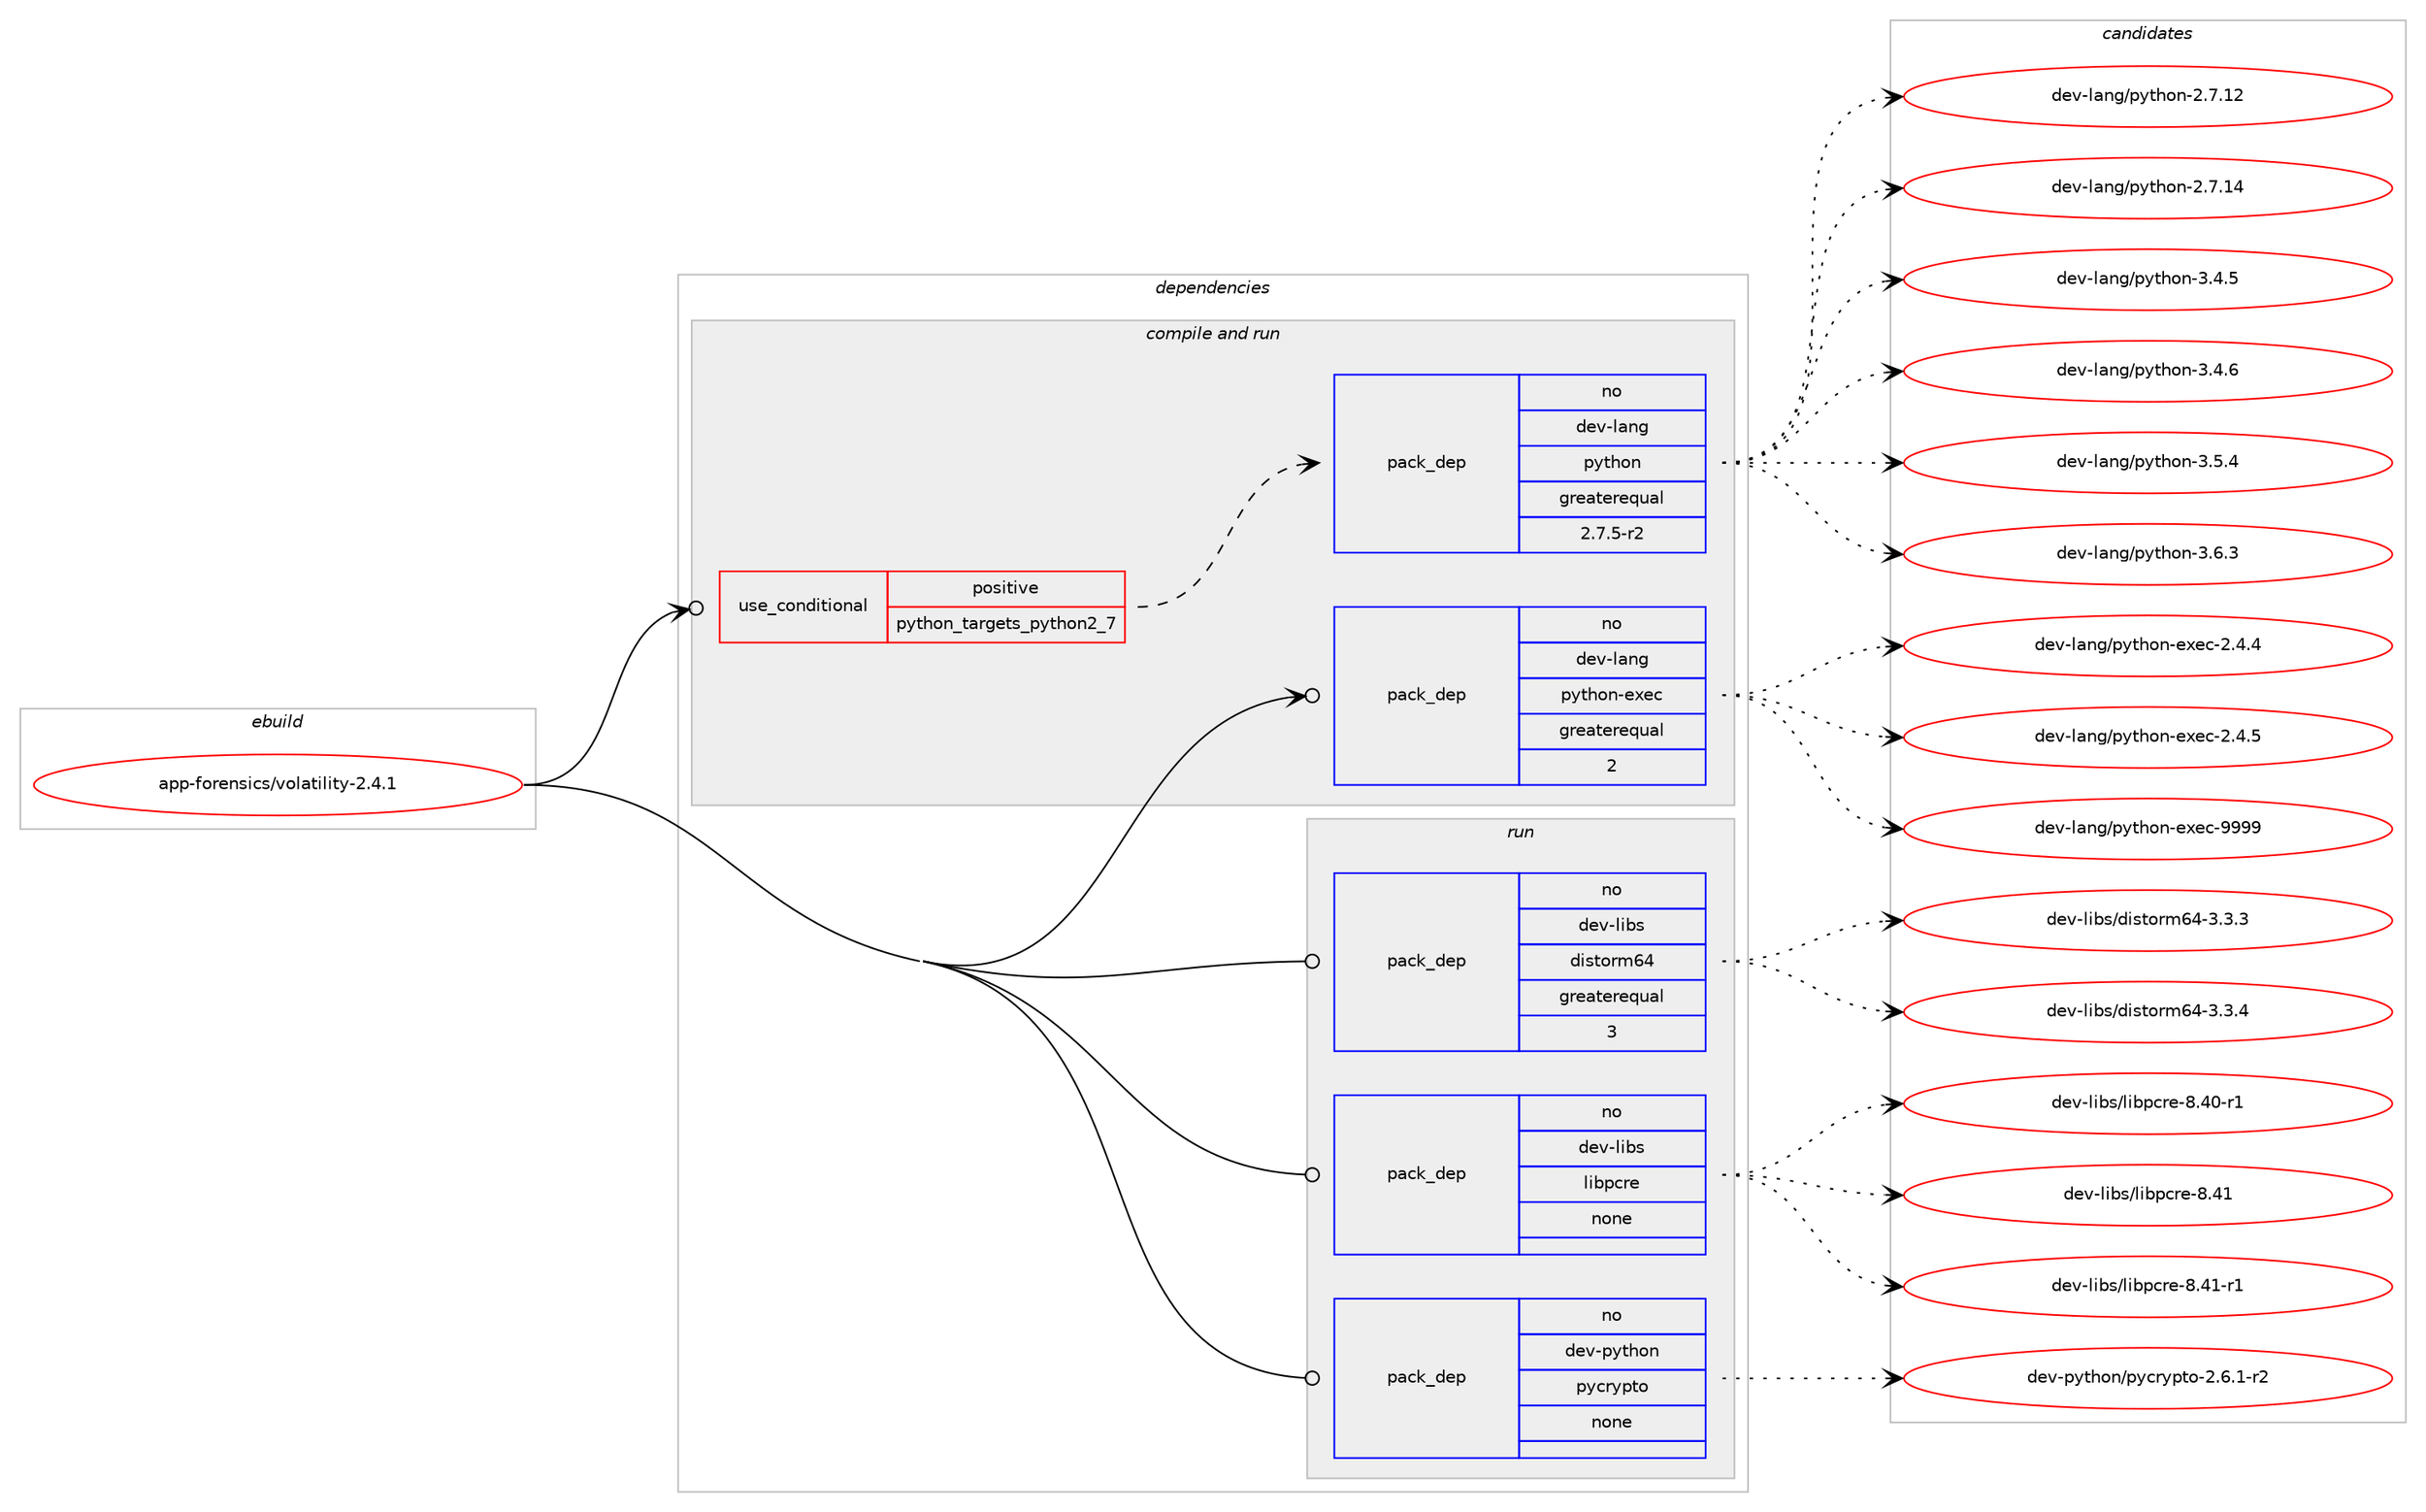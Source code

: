 digraph prolog {

# *************
# Graph options
# *************

newrank=true;
concentrate=true;
compound=true;
graph [rankdir=LR,fontname=Helvetica,fontsize=10,ranksep=1.5];#, ranksep=2.5, nodesep=0.2];
edge  [arrowhead=vee];
node  [fontname=Helvetica,fontsize=10];

# **********
# The ebuild
# **********

subgraph cluster_leftcol {
color=gray;
rank=same;
label=<<i>ebuild</i>>;
id [label="app-forensics/volatility-2.4.1", color=red, width=4, href="../app-forensics/volatility-2.4.1.svg"];
}

# ****************
# The dependencies
# ****************

subgraph cluster_midcol {
color=gray;
label=<<i>dependencies</i>>;
subgraph cluster_compile {
fillcolor="#eeeeee";
style=filled;
label=<<i>compile</i>>;
}
subgraph cluster_compileandrun {
fillcolor="#eeeeee";
style=filled;
label=<<i>compile and run</i>>;
subgraph cond11602 {
dependency41264 [label=<<TABLE BORDER="0" CELLBORDER="1" CELLSPACING="0" CELLPADDING="4"><TR><TD ROWSPAN="3" CELLPADDING="10">use_conditional</TD></TR><TR><TD>positive</TD></TR><TR><TD>python_targets_python2_7</TD></TR></TABLE>>, shape=none, color=red];
subgraph pack29023 {
dependency41265 [label=<<TABLE BORDER="0" CELLBORDER="1" CELLSPACING="0" CELLPADDING="4" WIDTH="220"><TR><TD ROWSPAN="6" CELLPADDING="30">pack_dep</TD></TR><TR><TD WIDTH="110">no</TD></TR><TR><TD>dev-lang</TD></TR><TR><TD>python</TD></TR><TR><TD>greaterequal</TD></TR><TR><TD>2.7.5-r2</TD></TR></TABLE>>, shape=none, color=blue];
}
dependency41264:e -> dependency41265:w [weight=20,style="dashed",arrowhead="vee"];
}
id:e -> dependency41264:w [weight=20,style="solid",arrowhead="odotvee"];
subgraph pack29024 {
dependency41266 [label=<<TABLE BORDER="0" CELLBORDER="1" CELLSPACING="0" CELLPADDING="4" WIDTH="220"><TR><TD ROWSPAN="6" CELLPADDING="30">pack_dep</TD></TR><TR><TD WIDTH="110">no</TD></TR><TR><TD>dev-lang</TD></TR><TR><TD>python-exec</TD></TR><TR><TD>greaterequal</TD></TR><TR><TD>2</TD></TR></TABLE>>, shape=none, color=blue];
}
id:e -> dependency41266:w [weight=20,style="solid",arrowhead="odotvee"];
}
subgraph cluster_run {
fillcolor="#eeeeee";
style=filled;
label=<<i>run</i>>;
subgraph pack29025 {
dependency41267 [label=<<TABLE BORDER="0" CELLBORDER="1" CELLSPACING="0" CELLPADDING="4" WIDTH="220"><TR><TD ROWSPAN="6" CELLPADDING="30">pack_dep</TD></TR><TR><TD WIDTH="110">no</TD></TR><TR><TD>dev-libs</TD></TR><TR><TD>distorm64</TD></TR><TR><TD>greaterequal</TD></TR><TR><TD>3</TD></TR></TABLE>>, shape=none, color=blue];
}
id:e -> dependency41267:w [weight=20,style="solid",arrowhead="odot"];
subgraph pack29026 {
dependency41268 [label=<<TABLE BORDER="0" CELLBORDER="1" CELLSPACING="0" CELLPADDING="4" WIDTH="220"><TR><TD ROWSPAN="6" CELLPADDING="30">pack_dep</TD></TR><TR><TD WIDTH="110">no</TD></TR><TR><TD>dev-libs</TD></TR><TR><TD>libpcre</TD></TR><TR><TD>none</TD></TR><TR><TD></TD></TR></TABLE>>, shape=none, color=blue];
}
id:e -> dependency41268:w [weight=20,style="solid",arrowhead="odot"];
subgraph pack29027 {
dependency41269 [label=<<TABLE BORDER="0" CELLBORDER="1" CELLSPACING="0" CELLPADDING="4" WIDTH="220"><TR><TD ROWSPAN="6" CELLPADDING="30">pack_dep</TD></TR><TR><TD WIDTH="110">no</TD></TR><TR><TD>dev-python</TD></TR><TR><TD>pycrypto</TD></TR><TR><TD>none</TD></TR><TR><TD></TD></TR></TABLE>>, shape=none, color=blue];
}
id:e -> dependency41269:w [weight=20,style="solid",arrowhead="odot"];
}
}

# **************
# The candidates
# **************

subgraph cluster_choices {
rank=same;
color=gray;
label=<<i>candidates</i>>;

subgraph choice29023 {
color=black;
nodesep=1;
choice10010111845108971101034711212111610411111045504655464950 [label="dev-lang/python-2.7.12", color=red, width=4,href="../dev-lang/python-2.7.12.svg"];
choice10010111845108971101034711212111610411111045504655464952 [label="dev-lang/python-2.7.14", color=red, width=4,href="../dev-lang/python-2.7.14.svg"];
choice100101118451089711010347112121116104111110455146524653 [label="dev-lang/python-3.4.5", color=red, width=4,href="../dev-lang/python-3.4.5.svg"];
choice100101118451089711010347112121116104111110455146524654 [label="dev-lang/python-3.4.6", color=red, width=4,href="../dev-lang/python-3.4.6.svg"];
choice100101118451089711010347112121116104111110455146534652 [label="dev-lang/python-3.5.4", color=red, width=4,href="../dev-lang/python-3.5.4.svg"];
choice100101118451089711010347112121116104111110455146544651 [label="dev-lang/python-3.6.3", color=red, width=4,href="../dev-lang/python-3.6.3.svg"];
dependency41265:e -> choice10010111845108971101034711212111610411111045504655464950:w [style=dotted,weight="100"];
dependency41265:e -> choice10010111845108971101034711212111610411111045504655464952:w [style=dotted,weight="100"];
dependency41265:e -> choice100101118451089711010347112121116104111110455146524653:w [style=dotted,weight="100"];
dependency41265:e -> choice100101118451089711010347112121116104111110455146524654:w [style=dotted,weight="100"];
dependency41265:e -> choice100101118451089711010347112121116104111110455146534652:w [style=dotted,weight="100"];
dependency41265:e -> choice100101118451089711010347112121116104111110455146544651:w [style=dotted,weight="100"];
}
subgraph choice29024 {
color=black;
nodesep=1;
choice1001011184510897110103471121211161041111104510112010199455046524652 [label="dev-lang/python-exec-2.4.4", color=red, width=4,href="../dev-lang/python-exec-2.4.4.svg"];
choice1001011184510897110103471121211161041111104510112010199455046524653 [label="dev-lang/python-exec-2.4.5", color=red, width=4,href="../dev-lang/python-exec-2.4.5.svg"];
choice10010111845108971101034711212111610411111045101120101994557575757 [label="dev-lang/python-exec-9999", color=red, width=4,href="../dev-lang/python-exec-9999.svg"];
dependency41266:e -> choice1001011184510897110103471121211161041111104510112010199455046524652:w [style=dotted,weight="100"];
dependency41266:e -> choice1001011184510897110103471121211161041111104510112010199455046524653:w [style=dotted,weight="100"];
dependency41266:e -> choice10010111845108971101034711212111610411111045101120101994557575757:w [style=dotted,weight="100"];
}
subgraph choice29025 {
color=black;
nodesep=1;
choice1001011184510810598115471001051151161111141095452455146514651 [label="dev-libs/distorm64-3.3.3", color=red, width=4,href="../dev-libs/distorm64-3.3.3.svg"];
choice1001011184510810598115471001051151161111141095452455146514652 [label="dev-libs/distorm64-3.3.4", color=red, width=4,href="../dev-libs/distorm64-3.3.4.svg"];
dependency41267:e -> choice1001011184510810598115471001051151161111141095452455146514651:w [style=dotted,weight="100"];
dependency41267:e -> choice1001011184510810598115471001051151161111141095452455146514652:w [style=dotted,weight="100"];
}
subgraph choice29026 {
color=black;
nodesep=1;
choice100101118451081059811547108105981129911410145564652484511449 [label="dev-libs/libpcre-8.40-r1", color=red, width=4,href="../dev-libs/libpcre-8.40-r1.svg"];
choice10010111845108105981154710810598112991141014556465249 [label="dev-libs/libpcre-8.41", color=red, width=4,href="../dev-libs/libpcre-8.41.svg"];
choice100101118451081059811547108105981129911410145564652494511449 [label="dev-libs/libpcre-8.41-r1", color=red, width=4,href="../dev-libs/libpcre-8.41-r1.svg"];
dependency41268:e -> choice100101118451081059811547108105981129911410145564652484511449:w [style=dotted,weight="100"];
dependency41268:e -> choice10010111845108105981154710810598112991141014556465249:w [style=dotted,weight="100"];
dependency41268:e -> choice100101118451081059811547108105981129911410145564652494511449:w [style=dotted,weight="100"];
}
subgraph choice29027 {
color=black;
nodesep=1;
choice1001011184511212111610411111047112121991141211121161114550465446494511450 [label="dev-python/pycrypto-2.6.1-r2", color=red, width=4,href="../dev-python/pycrypto-2.6.1-r2.svg"];
dependency41269:e -> choice1001011184511212111610411111047112121991141211121161114550465446494511450:w [style=dotted,weight="100"];
}
}

}
